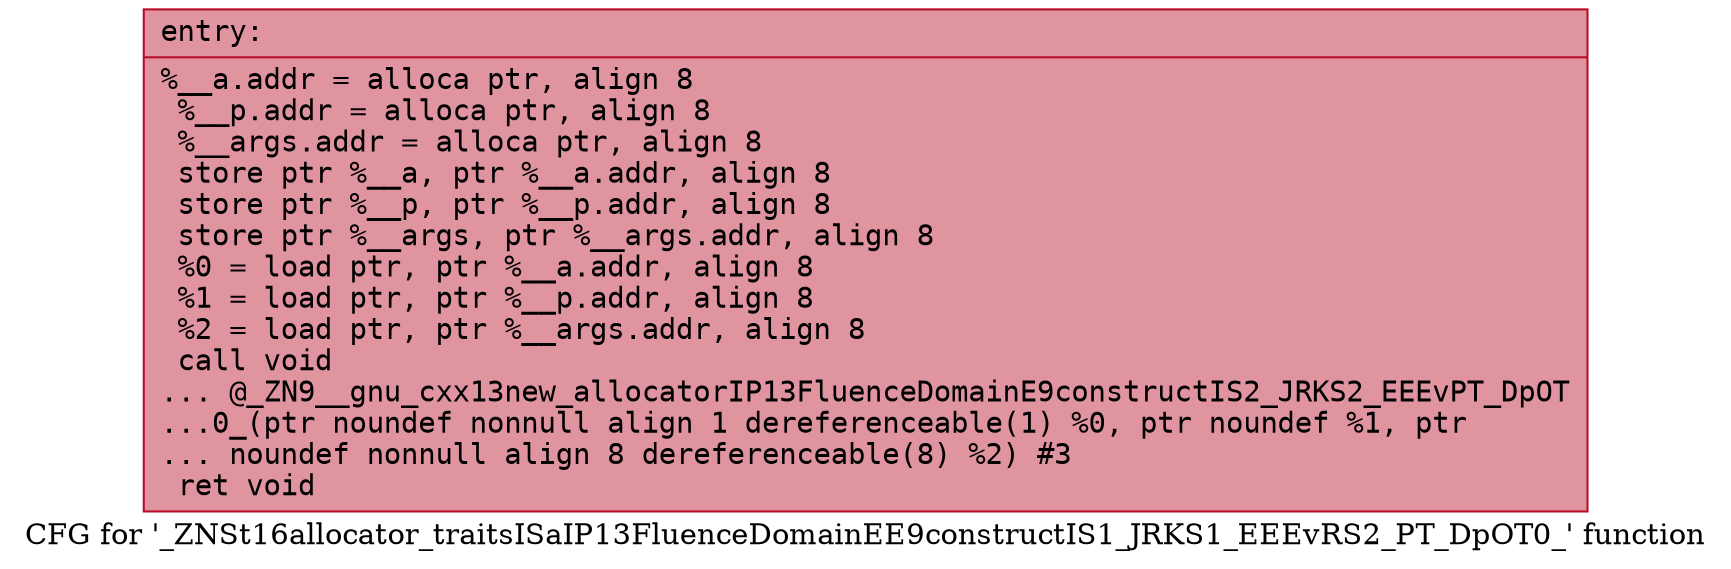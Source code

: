 digraph "CFG for '_ZNSt16allocator_traitsISaIP13FluenceDomainEE9constructIS1_JRKS1_EEEvRS2_PT_DpOT0_' function" {
	label="CFG for '_ZNSt16allocator_traitsISaIP13FluenceDomainEE9constructIS1_JRKS1_EEEvRS2_PT_DpOT0_' function";

	Node0x556c3c84d110 [shape=record,color="#b70d28ff", style=filled, fillcolor="#b70d2870" fontname="Courier",label="{entry:\l|  %__a.addr = alloca ptr, align 8\l  %__p.addr = alloca ptr, align 8\l  %__args.addr = alloca ptr, align 8\l  store ptr %__a, ptr %__a.addr, align 8\l  store ptr %__p, ptr %__p.addr, align 8\l  store ptr %__args, ptr %__args.addr, align 8\l  %0 = load ptr, ptr %__a.addr, align 8\l  %1 = load ptr, ptr %__p.addr, align 8\l  %2 = load ptr, ptr %__args.addr, align 8\l  call void\l... @_ZN9__gnu_cxx13new_allocatorIP13FluenceDomainE9constructIS2_JRKS2_EEEvPT_DpOT\l...0_(ptr noundef nonnull align 1 dereferenceable(1) %0, ptr noundef %1, ptr\l... noundef nonnull align 8 dereferenceable(8) %2) #3\l  ret void\l}"];
}
